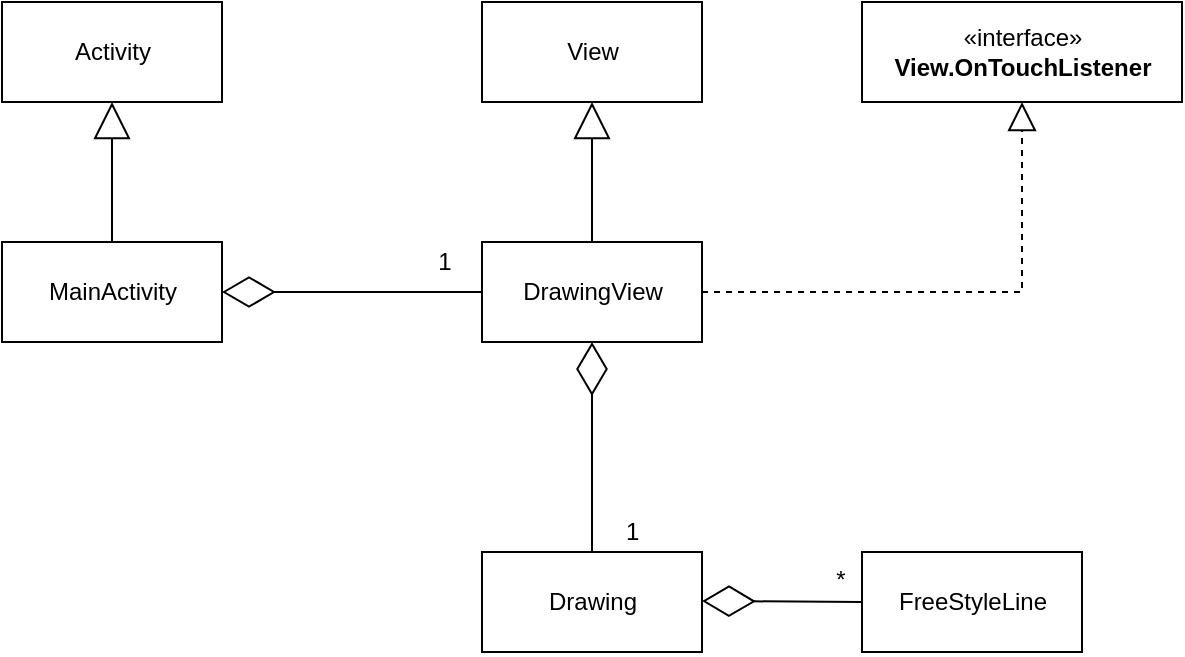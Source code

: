 <mxfile version="12.1.3" pages="1"><diagram id="Wag0u6_NZm4uqmxm5ulH" name="Page-1"><mxGraphModel dx="833" dy="423" grid="1" gridSize="10" guides="1" tooltips="1" connect="1" arrows="1" fold="1" page="1" pageScale="1" pageWidth="827" pageHeight="1169" math="0" shadow="0"><root><mxCell id="0"/><mxCell id="1" parent="0"/><mxCell id="r71puIE21huBRmvZCwyF-3" value="MainActivity" style="html=1;" vertex="1" parent="1"><mxGeometry x="50" y="290" width="110" height="50" as="geometry"/></mxCell><mxCell id="r71puIE21huBRmvZCwyF-4" value="DrawingView" style="html=1;" vertex="1" parent="1"><mxGeometry x="290" y="290" width="110" height="50" as="geometry"/></mxCell><mxCell id="r71puIE21huBRmvZCwyF-5" value="" style="endArrow=diamondThin;endFill=0;endSize=24;html=1;entryX=1;entryY=0.5;entryDx=0;entryDy=0;align=right;exitX=0;exitY=0.5;exitDx=0;exitDy=0;" edge="1" parent="1" source="r71puIE21huBRmvZCwyF-4" target="r71puIE21huBRmvZCwyF-3"><mxGeometry width="160" relative="1" as="geometry"><mxPoint x="280" y="340" as="sourcePoint"/><mxPoint x="380" y="380" as="targetPoint"/></mxGeometry></mxCell><mxCell id="r71puIE21huBRmvZCwyF-10" value="1" style="text;html=1;resizable=0;points=[];align=center;verticalAlign=middle;labelBackgroundColor=#ffffff;" vertex="1" connectable="0" parent="r71puIE21huBRmvZCwyF-5"><mxGeometry x="-0.692" relative="1" as="geometry"><mxPoint x="1" y="-15" as="offset"/></mxGeometry></mxCell><mxCell id="r71puIE21huBRmvZCwyF-6" value="Drawing" style="html=1;" vertex="1" parent="1"><mxGeometry x="290" y="445" width="110" height="50" as="geometry"/></mxCell><mxCell id="r71puIE21huBRmvZCwyF-7" value="" style="endArrow=diamondThin;endFill=0;endSize=24;html=1;exitX=0.5;exitY=0;exitDx=0;exitDy=0;" edge="1" parent="1" source="r71puIE21huBRmvZCwyF-6" target="r71puIE21huBRmvZCwyF-4"><mxGeometry width="160" relative="1" as="geometry"><mxPoint x="350" y="420" as="sourcePoint"/><mxPoint x="220" y="440" as="targetPoint"/></mxGeometry></mxCell><mxCell id="r71puIE21huBRmvZCwyF-13" value="1&lt;br&gt;" style="text;html=1;resizable=0;points=[];autosize=1;align=left;verticalAlign=top;spacingTop=-4;" vertex="1" parent="1"><mxGeometry x="360" y="425" width="20" height="20" as="geometry"/></mxCell><mxCell id="r71puIE21huBRmvZCwyF-14" value="FreeStyleLine" style="html=1;" vertex="1" parent="1"><mxGeometry x="480" y="445" width="110" height="50" as="geometry"/></mxCell><mxCell id="r71puIE21huBRmvZCwyF-15" value="" style="endArrow=diamondThin;endFill=0;endSize=24;html=1;entryX=1;entryY=0.5;entryDx=0;entryDy=0;exitX=0;exitY=0.5;exitDx=0;exitDy=0;align=right;" edge="1" parent="1" source="r71puIE21huBRmvZCwyF-14"><mxGeometry width="160" relative="1" as="geometry"><mxPoint x="470.0" y="469.5" as="sourcePoint"/><mxPoint x="400.0" y="469.5" as="targetPoint"/></mxGeometry></mxCell><mxCell id="r71puIE21huBRmvZCwyF-16" value="*" style="text;html=1;resizable=0;points=[];align=center;verticalAlign=middle;labelBackgroundColor=#ffffff;" vertex="1" connectable="0" parent="r71puIE21huBRmvZCwyF-15"><mxGeometry x="-0.692" relative="1" as="geometry"><mxPoint x="1" y="-11" as="offset"/></mxGeometry></mxCell><mxCell id="r71puIE21huBRmvZCwyF-21" value="Activity" style="html=1;" vertex="1" parent="1"><mxGeometry x="50" y="170" width="110" height="50" as="geometry"/></mxCell><mxCell id="r71puIE21huBRmvZCwyF-22" value="View" style="html=1;" vertex="1" parent="1"><mxGeometry x="290" y="170" width="110" height="50" as="geometry"/></mxCell><mxCell id="r71puIE21huBRmvZCwyF-23" value="«interface»&lt;br&gt;&lt;b&gt;View.OnTouchListener&lt;/b&gt;" style="html=1;rounded=0;shadow=0;comic=0;strokeColor=#000000;fillColor=none;fontColor=#000000;" vertex="1" parent="1"><mxGeometry x="480" y="170" width="160" height="50" as="geometry"/></mxCell><mxCell id="r71puIE21huBRmvZCwyF-25" value="" style="endArrow=block;endSize=16;endFill=0;html=1;fontColor=#000000;align=right;exitX=0.5;exitY=0;exitDx=0;exitDy=0;" edge="1" parent="1" source="r71puIE21huBRmvZCwyF-3"><mxGeometry width="160" relative="1" as="geometry"><mxPoint x="120" y="420" as="sourcePoint"/><mxPoint x="105" y="220" as="targetPoint"/></mxGeometry></mxCell><mxCell id="r71puIE21huBRmvZCwyF-26" value="" style="endArrow=block;endSize=16;endFill=0;html=1;fontColor=#000000;align=right;exitX=0.5;exitY=0;exitDx=0;exitDy=0;entryX=0.5;entryY=1;entryDx=0;entryDy=0;" edge="1" parent="1" source="r71puIE21huBRmvZCwyF-4" target="r71puIE21huBRmvZCwyF-22"><mxGeometry width="160" relative="1" as="geometry"><mxPoint x="190" y="300" as="sourcePoint"/><mxPoint x="200" y="230" as="targetPoint"/></mxGeometry></mxCell><mxCell id="r71puIE21huBRmvZCwyF-27" value="" style="endArrow=block;dashed=1;endFill=0;endSize=12;html=1;fontColor=#000000;align=right;entryX=0.5;entryY=1;entryDx=0;entryDy=0;exitX=1;exitY=0.5;exitDx=0;exitDy=0;rounded=0;" edge="1" parent="1" source="r71puIE21huBRmvZCwyF-4" target="r71puIE21huBRmvZCwyF-23"><mxGeometry width="160" relative="1" as="geometry"><mxPoint x="480" y="350" as="sourcePoint"/><mxPoint x="640" y="350" as="targetPoint"/><Array as="points"><mxPoint x="560" y="315"/></Array></mxGeometry></mxCell></root></mxGraphModel></diagram></mxfile>